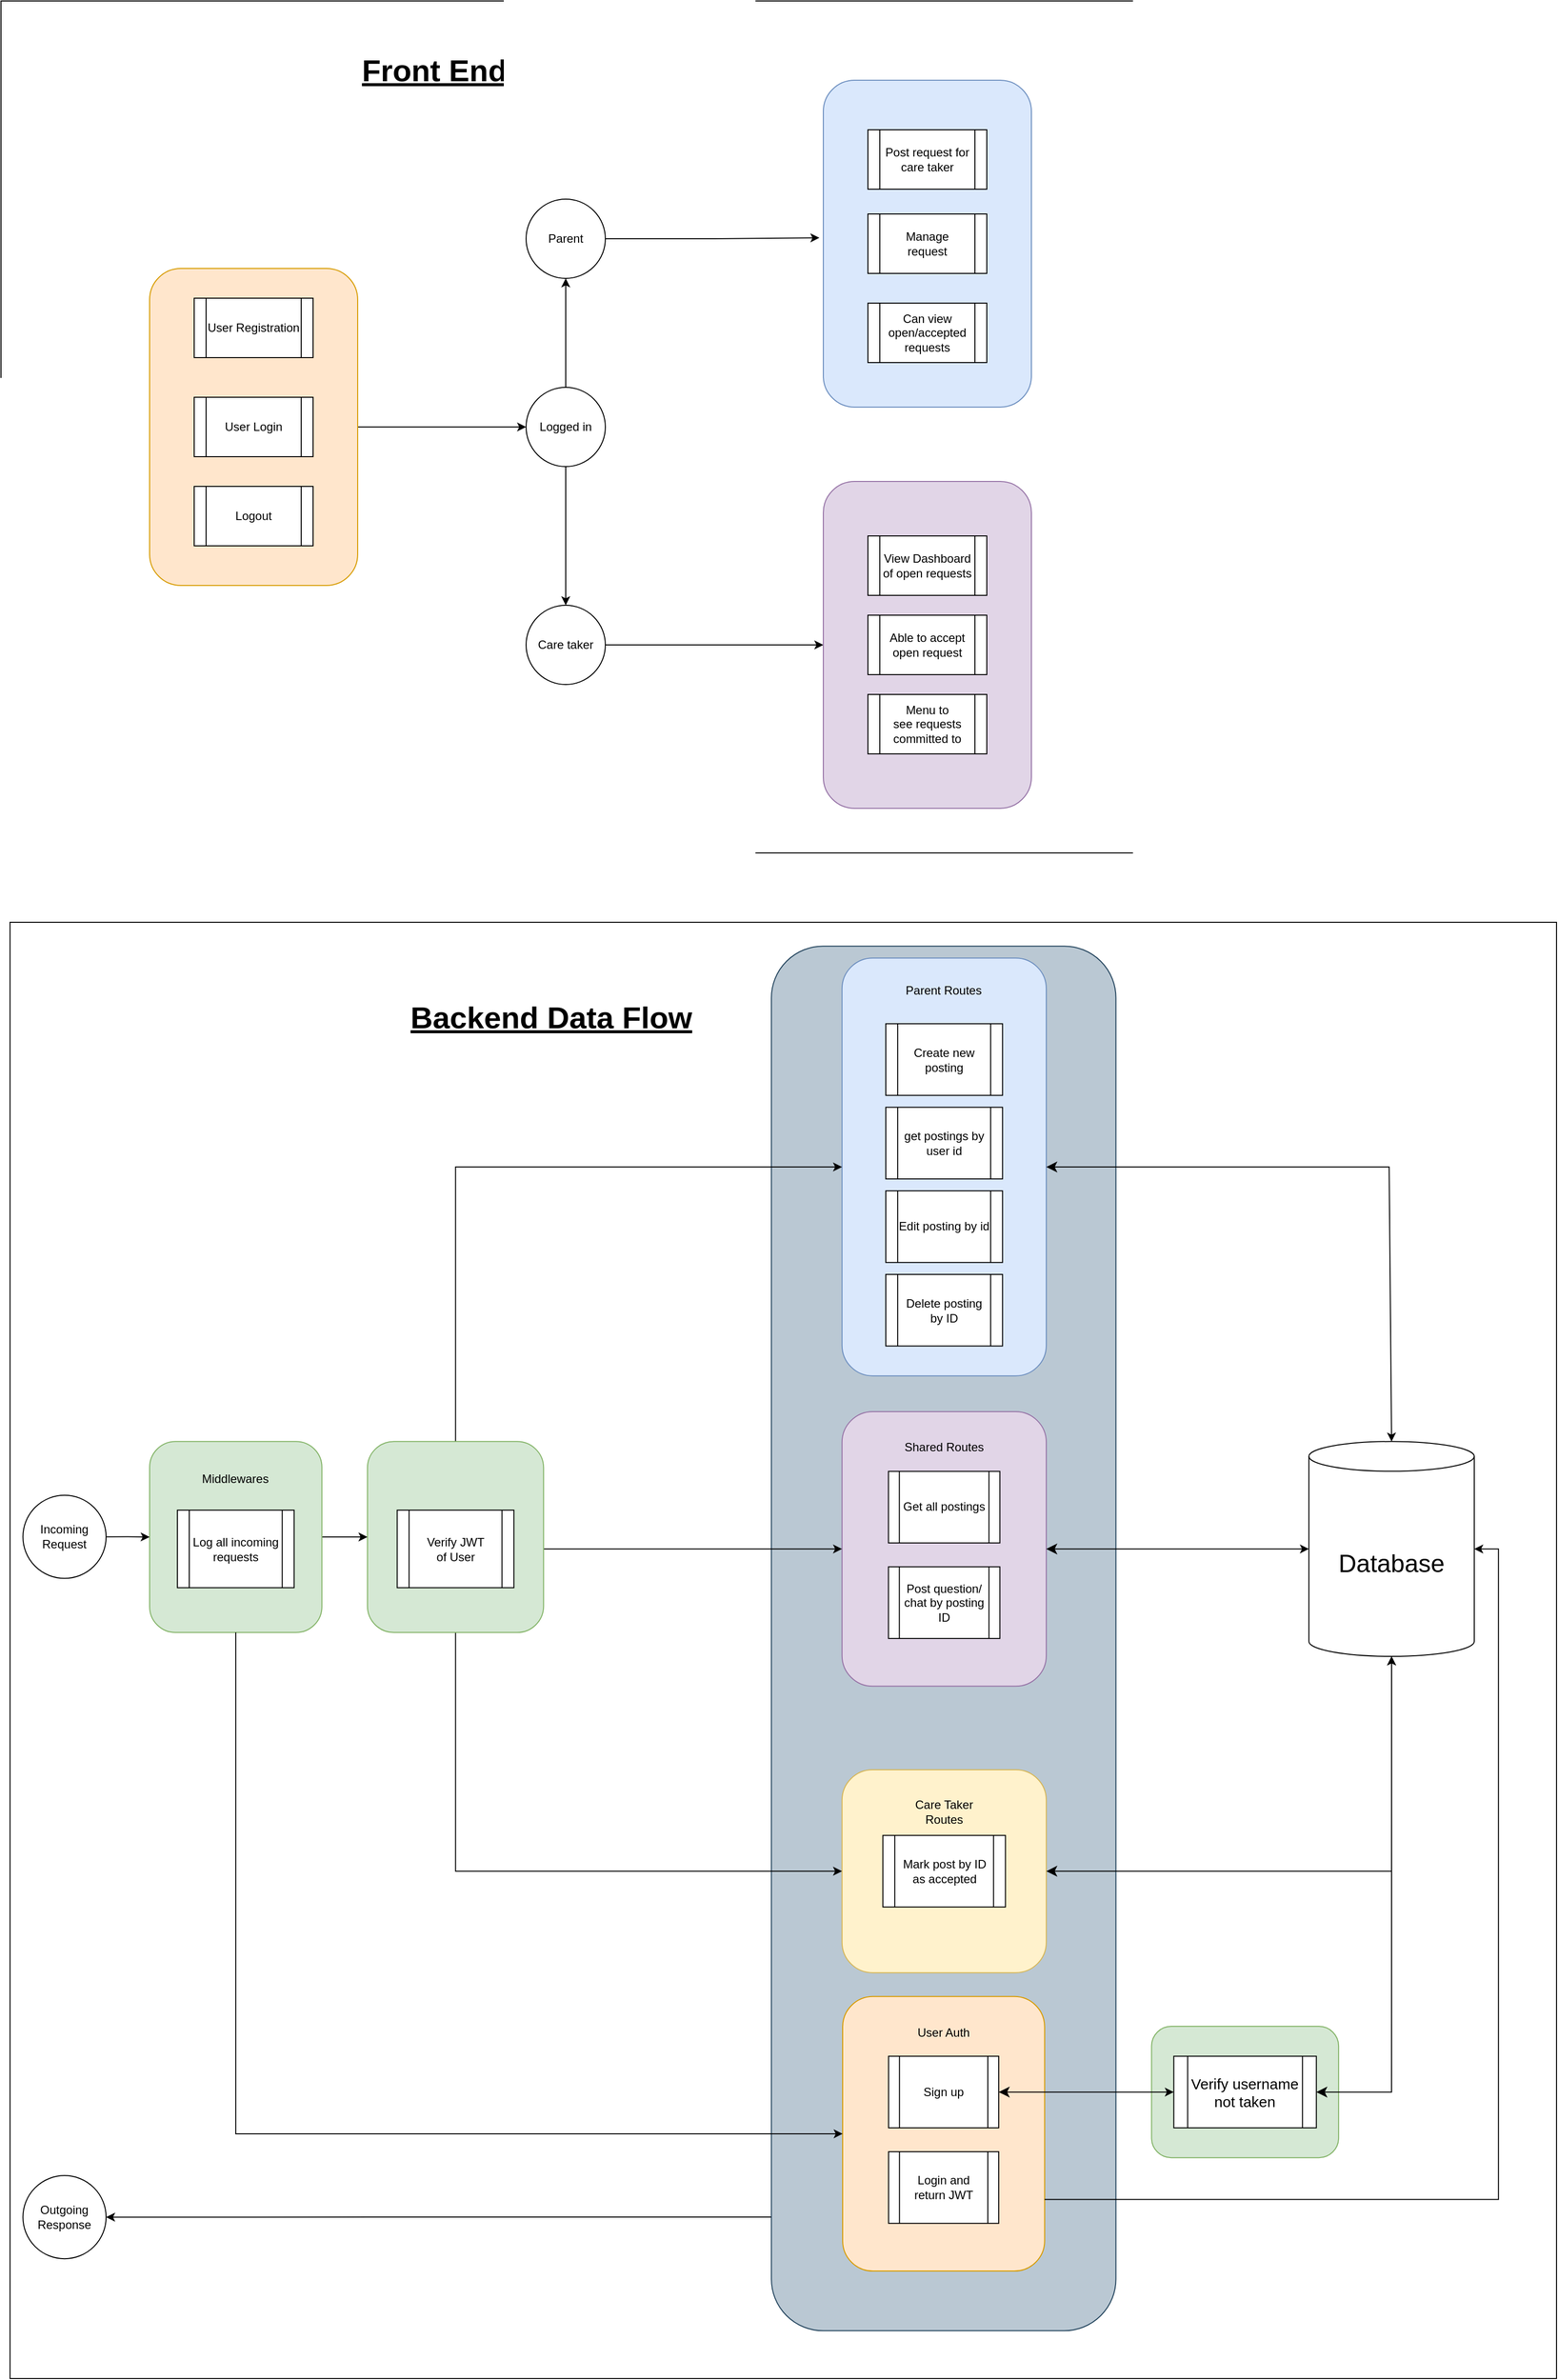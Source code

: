 <mxfile version="20.5.1" type="device"><diagram id="kgpKYQtTHZ0yAKxKKP6v" name="Page-1"><mxGraphModel dx="2431" dy="1571" grid="1" gridSize="10" guides="1" tooltips="1" connect="1" arrows="1" fold="1" page="0" pageScale="1" pageWidth="850" pageHeight="1100" math="0" shadow="0"><root><mxCell id="0"/><mxCell id="1" parent="0"/><mxCell id="vCtEAfwhF_o4EEHzxWFj-79" value="" style="rounded=0;whiteSpace=wrap;html=1;" vertex="1" parent="1"><mxGeometry x="-240" y="-60" width="1250" height="860" as="geometry"/></mxCell><mxCell id="vCtEAfwhF_o4EEHzxWFj-67" style="edgeStyle=orthogonalEdgeStyle;rounded=0;orthogonalLoop=1;jettySize=auto;html=1;entryX=0;entryY=0.5;entryDx=0;entryDy=0;labelBorderColor=none;startSize=8;endSize=6;" edge="1" parent="1" source="vCtEAfwhF_o4EEHzxWFj-53" target="vCtEAfwhF_o4EEHzxWFj-66"><mxGeometry relative="1" as="geometry"/></mxCell><mxCell id="vCtEAfwhF_o4EEHzxWFj-69" style="edgeStyle=orthogonalEdgeStyle;rounded=0;orthogonalLoop=1;jettySize=auto;html=1;labelBorderColor=none;startSize=8;endSize=6;" edge="1" parent="1" source="vCtEAfwhF_o4EEHzxWFj-66" target="vCtEAfwhF_o4EEHzxWFj-68"><mxGeometry relative="1" as="geometry"/></mxCell><mxCell id="vCtEAfwhF_o4EEHzxWFj-72" style="edgeStyle=orthogonalEdgeStyle;rounded=0;orthogonalLoop=1;jettySize=auto;html=1;labelBorderColor=none;startSize=8;endSize=6;" edge="1" parent="1" source="vCtEAfwhF_o4EEHzxWFj-66" target="vCtEAfwhF_o4EEHzxWFj-71"><mxGeometry relative="1" as="geometry"/></mxCell><mxCell id="vCtEAfwhF_o4EEHzxWFj-66" value="Logged in" style="ellipse;whiteSpace=wrap;html=1;aspect=fixed;" vertex="1" parent="1"><mxGeometry x="290" y="330" width="80" height="80" as="geometry"/></mxCell><mxCell id="vCtEAfwhF_o4EEHzxWFj-70" style="edgeStyle=orthogonalEdgeStyle;rounded=0;orthogonalLoop=1;jettySize=auto;html=1;entryX=-0.019;entryY=0.482;entryDx=0;entryDy=0;entryPerimeter=0;labelBorderColor=none;startSize=8;endSize=6;" edge="1" parent="1" source="vCtEAfwhF_o4EEHzxWFj-68" target="vCtEAfwhF_o4EEHzxWFj-59"><mxGeometry relative="1" as="geometry"/></mxCell><mxCell id="vCtEAfwhF_o4EEHzxWFj-68" value="Parent" style="ellipse;whiteSpace=wrap;html=1;aspect=fixed;" vertex="1" parent="1"><mxGeometry x="290" y="140" width="80" height="80" as="geometry"/></mxCell><mxCell id="vCtEAfwhF_o4EEHzxWFj-75" style="edgeStyle=orthogonalEdgeStyle;rounded=0;orthogonalLoop=1;jettySize=auto;html=1;labelBorderColor=none;startSize=8;endSize=6;" edge="1" parent="1" source="vCtEAfwhF_o4EEHzxWFj-71" target="vCtEAfwhF_o4EEHzxWFj-51"><mxGeometry relative="1" as="geometry"/></mxCell><mxCell id="vCtEAfwhF_o4EEHzxWFj-71" value="&lt;div&gt;Care taker&lt;/div&gt;" style="ellipse;whiteSpace=wrap;html=1;aspect=fixed;" vertex="1" parent="1"><mxGeometry x="290" y="550" width="80" height="80" as="geometry"/></mxCell><mxCell id="vCtEAfwhF_o4EEHzxWFj-57" value="" style="group" vertex="1" connectable="0" parent="1"><mxGeometry x="590" y="425" width="210" height="330" as="geometry"/></mxCell><mxCell id="vCtEAfwhF_o4EEHzxWFj-51" value="" style="rounded=1;whiteSpace=wrap;html=1;fillColor=#e1d5e7;strokeColor=#9673a6;" vertex="1" parent="vCtEAfwhF_o4EEHzxWFj-57"><mxGeometry width="210" height="330" as="geometry"/></mxCell><mxCell id="vCtEAfwhF_o4EEHzxWFj-52" value="&lt;div&gt;View Dashboard&lt;/div&gt;&lt;div&gt;of open requests&lt;br&gt;&lt;/div&gt;" style="shape=process;whiteSpace=wrap;html=1;backgroundOutline=1;" vertex="1" parent="vCtEAfwhF_o4EEHzxWFj-57"><mxGeometry x="45" y="55" width="120" height="60" as="geometry"/></mxCell><mxCell id="vCtEAfwhF_o4EEHzxWFj-55" value="&lt;div&gt;Able to accept &lt;br&gt;&lt;/div&gt;&lt;div&gt;open request&lt;br&gt;&lt;/div&gt;" style="shape=process;whiteSpace=wrap;html=1;backgroundOutline=1;" vertex="1" parent="vCtEAfwhF_o4EEHzxWFj-57"><mxGeometry x="45" y="135" width="120" height="60" as="geometry"/></mxCell><mxCell id="vCtEAfwhF_o4EEHzxWFj-56" value="&lt;div&gt;Menu to &lt;br&gt;&lt;/div&gt;&lt;div&gt;see requests &lt;br&gt;&lt;/div&gt;&lt;div&gt;committed to&lt;br&gt;&lt;/div&gt;" style="shape=process;whiteSpace=wrap;html=1;backgroundOutline=1;" vertex="1" parent="vCtEAfwhF_o4EEHzxWFj-57"><mxGeometry x="45" y="215" width="120" height="60" as="geometry"/></mxCell><mxCell id="vCtEAfwhF_o4EEHzxWFj-63" value="" style="group" vertex="1" connectable="0" parent="1"><mxGeometry x="590" y="20" width="210" height="330" as="geometry"/></mxCell><mxCell id="vCtEAfwhF_o4EEHzxWFj-59" value="" style="rounded=1;whiteSpace=wrap;html=1;fillColor=#dae8fc;strokeColor=#6c8ebf;" vertex="1" parent="vCtEAfwhF_o4EEHzxWFj-63"><mxGeometry width="210" height="330" as="geometry"/></mxCell><mxCell id="vCtEAfwhF_o4EEHzxWFj-47" value="&lt;div&gt;Post request for&lt;/div&gt;&lt;div&gt;care taker&lt;br&gt;&lt;/div&gt;" style="shape=process;whiteSpace=wrap;html=1;backgroundOutline=1;" vertex="1" parent="vCtEAfwhF_o4EEHzxWFj-63"><mxGeometry x="45" y="50" width="120" height="60" as="geometry"/></mxCell><mxCell id="vCtEAfwhF_o4EEHzxWFj-50" value="&lt;div&gt;Manage &lt;br&gt;&lt;/div&gt;&lt;div&gt;request&lt;br&gt;&lt;/div&gt;" style="shape=process;whiteSpace=wrap;html=1;backgroundOutline=1;" vertex="1" parent="vCtEAfwhF_o4EEHzxWFj-63"><mxGeometry x="45" y="135" width="120" height="60" as="geometry"/></mxCell><mxCell id="vCtEAfwhF_o4EEHzxWFj-62" value="Can view open/accepted requests" style="shape=process;whiteSpace=wrap;html=1;backgroundOutline=1;" vertex="1" parent="vCtEAfwhF_o4EEHzxWFj-63"><mxGeometry x="45" y="225" width="120" height="60" as="geometry"/></mxCell><mxCell id="vCtEAfwhF_o4EEHzxWFj-76" value="" style="group" vertex="1" connectable="0" parent="1"><mxGeometry x="-90" y="210" width="210" height="320" as="geometry"/></mxCell><mxCell id="vCtEAfwhF_o4EEHzxWFj-53" value="" style="rounded=1;whiteSpace=wrap;html=1;fillColor=#ffe6cc;strokeColor=#d79b00;" vertex="1" parent="vCtEAfwhF_o4EEHzxWFj-76"><mxGeometry width="210" height="320" as="geometry"/></mxCell><mxCell id="vCtEAfwhF_o4EEHzxWFj-46" value="&lt;div&gt;User Registration&lt;/div&gt;" style="shape=process;whiteSpace=wrap;html=1;backgroundOutline=1;" vertex="1" parent="vCtEAfwhF_o4EEHzxWFj-76"><mxGeometry x="45" y="30" width="120" height="60" as="geometry"/></mxCell><mxCell id="vCtEAfwhF_o4EEHzxWFj-48" value="User Login" style="shape=process;whiteSpace=wrap;html=1;backgroundOutline=1;" vertex="1" parent="vCtEAfwhF_o4EEHzxWFj-76"><mxGeometry x="45" y="130" width="120" height="60" as="geometry"/></mxCell><mxCell id="vCtEAfwhF_o4EEHzxWFj-64" value="&lt;div&gt;Logout&lt;/div&gt;" style="shape=process;whiteSpace=wrap;html=1;backgroundOutline=1;" vertex="1" parent="vCtEAfwhF_o4EEHzxWFj-76"><mxGeometry x="45" y="220" width="120" height="60" as="geometry"/></mxCell><mxCell id="vCtEAfwhF_o4EEHzxWFj-82" value="&lt;font style=&quot;font-size: 31px;&quot;&gt;&lt;u&gt;&lt;b&gt;Front End Data Flow&lt;/b&gt;&lt;/u&gt;&lt;/font&gt;" style="text;html=1;strokeColor=none;fillColor=none;align=center;verticalAlign=middle;whiteSpace=wrap;rounded=0;" vertex="1" parent="1"><mxGeometry x="-40" y="-40" width="630" height="100" as="geometry"/></mxCell><mxCell id="vCtEAfwhF_o4EEHzxWFj-234" value="" style="group" vertex="1" connectable="0" parent="1"><mxGeometry x="-230.87" y="870" width="1560.87" height="1470" as="geometry"/></mxCell><mxCell id="vCtEAfwhF_o4EEHzxWFj-144" value="" style="rounded=0;whiteSpace=wrap;html=1;" vertex="1" parent="vCtEAfwhF_o4EEHzxWFj-234"><mxGeometry width="1560.87" height="1470.0" as="geometry"/></mxCell><mxCell id="vCtEAfwhF_o4EEHzxWFj-235" style="edgeStyle=orthogonalEdgeStyle;rounded=0;orthogonalLoop=1;jettySize=auto;html=1;entryX=1;entryY=0.5;entryDx=0;entryDy=0;labelBorderColor=none;fontSize=12;startSize=8;endSize=6;" edge="1" parent="vCtEAfwhF_o4EEHzxWFj-234" source="vCtEAfwhF_o4EEHzxWFj-231" target="vCtEAfwhF_o4EEHzxWFj-216"><mxGeometry relative="1" as="geometry"><Array as="points"><mxPoint x="611" y="1307"/><mxPoint x="611" y="1307"/></Array></mxGeometry></mxCell><mxCell id="vCtEAfwhF_o4EEHzxWFj-231" value="" style="rounded=1;whiteSpace=wrap;html=1;fontSize=12;fillColor=#bac8d3;strokeColor=#23445d;" vertex="1" parent="vCtEAfwhF_o4EEHzxWFj-234"><mxGeometry x="768.438" y="24.098" width="347.726" height="1397.705" as="geometry"/></mxCell><mxCell id="vCtEAfwhF_o4EEHzxWFj-150" value="&lt;font style=&quot;font-size: 31px;&quot;&gt;&lt;u&gt;&lt;b&gt;Backend Data Flow&lt;br&gt;&lt;/b&gt;&lt;/u&gt;&lt;/font&gt;" style="text;html=1;strokeColor=none;fillColor=none;align=center;verticalAlign=middle;whiteSpace=wrap;rounded=0;" vertex="1" parent="vCtEAfwhF_o4EEHzxWFj-234"><mxGeometry x="168.911" y="36.148" width="755.405" height="120.492" as="geometry"/></mxCell><mxCell id="vCtEAfwhF_o4EEHzxWFj-151" value="" style="group" vertex="1" connectable="0" parent="vCtEAfwhF_o4EEHzxWFj-234"><mxGeometry x="839.751" y="494.016" width="206.153" height="277.131" as="geometry"/></mxCell><mxCell id="vCtEAfwhF_o4EEHzxWFj-152" value="" style="rounded=1;whiteSpace=wrap;html=1;fontSize=12;fillColor=#e1d5e7;strokeColor=#9673a6;" vertex="1" parent="vCtEAfwhF_o4EEHzxWFj-151"><mxGeometry width="206.153" height="277.131" as="geometry"/></mxCell><mxCell id="vCtEAfwhF_o4EEHzxWFj-153" value="Get all postings" style="shape=process;whiteSpace=wrap;html=1;backgroundOutline=1;fontSize=12;" vertex="1" parent="vCtEAfwhF_o4EEHzxWFj-151"><mxGeometry x="46.853" y="60.246" width="112.447" height="72.295" as="geometry"/></mxCell><mxCell id="vCtEAfwhF_o4EEHzxWFj-154" value="Post question/ chat by posting ID" style="shape=process;whiteSpace=wrap;html=1;backgroundOutline=1;fontSize=12;" vertex="1" parent="vCtEAfwhF_o4EEHzxWFj-151"><mxGeometry x="46.853" y="156.639" width="112.447" height="72.295" as="geometry"/></mxCell><mxCell id="vCtEAfwhF_o4EEHzxWFj-155" value="Shared Routes" style="text;html=1;strokeColor=none;fillColor=none;align=center;verticalAlign=middle;whiteSpace=wrap;rounded=0;fontSize=12;" vertex="1" parent="vCtEAfwhF_o4EEHzxWFj-151"><mxGeometry x="56.224" y="12.049" width="93.706" height="48.197" as="geometry"/></mxCell><mxCell id="vCtEAfwhF_o4EEHzxWFj-156" value="" style="group" vertex="1" connectable="0" parent="vCtEAfwhF_o4EEHzxWFj-234"><mxGeometry x="839.751" y="855.492" width="206.153" height="204.836" as="geometry"/></mxCell><mxCell id="vCtEAfwhF_o4EEHzxWFj-157" value="" style="rounded=1;whiteSpace=wrap;html=1;fontSize=12;fillColor=#fff2cc;strokeColor=#d6b656;" vertex="1" parent="vCtEAfwhF_o4EEHzxWFj-156"><mxGeometry width="206.153" height="204.836" as="geometry"/></mxCell><mxCell id="vCtEAfwhF_o4EEHzxWFj-158" value="&lt;div&gt;Mark post by ID &lt;br&gt;&lt;/div&gt;&lt;div&gt;as accepted&lt;br&gt;&lt;/div&gt;" style="shape=process;whiteSpace=wrap;html=1;backgroundOutline=1;fontSize=12;" vertex="1" parent="vCtEAfwhF_o4EEHzxWFj-156"><mxGeometry x="41.231" y="66.27" width="123.692" height="72.295" as="geometry"/></mxCell><mxCell id="vCtEAfwhF_o4EEHzxWFj-159" value="Care Taker Routes" style="text;html=1;strokeColor=none;fillColor=none;align=center;verticalAlign=middle;whiteSpace=wrap;rounded=0;fontSize=12;" vertex="1" parent="vCtEAfwhF_o4EEHzxWFj-156"><mxGeometry x="61.846" y="24.098" width="82.461" height="36.148" as="geometry"/></mxCell><mxCell id="vCtEAfwhF_o4EEHzxWFj-160" value="" style="group" vertex="1" connectable="0" parent="vCtEAfwhF_o4EEHzxWFj-234"><mxGeometry x="839.751" y="36.148" width="206.153" height="457.869" as="geometry"/></mxCell><mxCell id="vCtEAfwhF_o4EEHzxWFj-161" value="" style="rounded=1;whiteSpace=wrap;html=1;fillColor=#dae8fc;strokeColor=#6c8ebf;" vertex="1" parent="vCtEAfwhF_o4EEHzxWFj-160"><mxGeometry width="206.153" height="421.721" as="geometry"/></mxCell><mxCell id="vCtEAfwhF_o4EEHzxWFj-162" value="Create new posting" style="shape=process;whiteSpace=wrap;html=1;backgroundOutline=1;fontSize=12;" vertex="1" parent="vCtEAfwhF_o4EEHzxWFj-160"><mxGeometry x="44.176" y="66.27" width="117.802" height="72.295" as="geometry"/></mxCell><mxCell id="vCtEAfwhF_o4EEHzxWFj-163" value="get postings by user id" style="shape=process;whiteSpace=wrap;html=1;backgroundOutline=1;fontSize=12;" vertex="1" parent="vCtEAfwhF_o4EEHzxWFj-160"><mxGeometry x="44.176" y="150.615" width="117.802" height="72.295" as="geometry"/></mxCell><mxCell id="vCtEAfwhF_o4EEHzxWFj-164" value="Edit posting by id" style="shape=process;whiteSpace=wrap;html=1;backgroundOutline=1;fontSize=12;" vertex="1" parent="vCtEAfwhF_o4EEHzxWFj-160"><mxGeometry x="44.176" y="234.959" width="117.802" height="72.295" as="geometry"/></mxCell><mxCell id="vCtEAfwhF_o4EEHzxWFj-165" value="Delete posting by ID" style="shape=process;whiteSpace=wrap;html=1;backgroundOutline=1;fontSize=12;" vertex="1" parent="vCtEAfwhF_o4EEHzxWFj-160"><mxGeometry x="44.176" y="319.303" width="117.802" height="72.295" as="geometry"/></mxCell><mxCell id="vCtEAfwhF_o4EEHzxWFj-166" value="Parent Routes" style="text;html=1;strokeColor=none;fillColor=none;align=center;verticalAlign=middle;whiteSpace=wrap;rounded=0;fontSize=12;" vertex="1" parent="vCtEAfwhF_o4EEHzxWFj-160"><mxGeometry x="56.447" y="12.049" width="93.26" height="42.172" as="geometry"/></mxCell><mxCell id="vCtEAfwhF_o4EEHzxWFj-175" value="&lt;font style=&quot;font-size: 25px;&quot;&gt;Database&lt;/font&gt;" style="shape=cylinder3;whiteSpace=wrap;html=1;boundedLbl=1;backgroundOutline=1;size=15;fontSize=31;" vertex="1" parent="vCtEAfwhF_o4EEHzxWFj-234"><mxGeometry x="1310.958" y="524.139" width="166.886" height="216.885" as="geometry"/></mxCell><mxCell id="vCtEAfwhF_o4EEHzxWFj-186" value="" style="endArrow=classic;startArrow=classic;html=1;rounded=0;labelBorderColor=none;fontSize=15;startSize=8;endSize=6;exitX=1;exitY=0.5;exitDx=0;exitDy=0;entryX=0;entryY=0.5;entryDx=0;entryDy=0;" edge="1" parent="vCtEAfwhF_o4EEHzxWFj-234" source="vCtEAfwhF_o4EEHzxWFj-169" target="vCtEAfwhF_o4EEHzxWFj-152"><mxGeometry width="50" height="50" relative="1" as="geometry"><mxPoint x="444.694" y="632.582" as="sourcePoint"/><mxPoint x="792.42" y="686.803" as="targetPoint"/></mxGeometry></mxCell><mxCell id="vCtEAfwhF_o4EEHzxWFj-193" value="" style="endArrow=classic;startArrow=classic;html=1;rounded=0;labelBorderColor=none;fontSize=15;startSize=8;endSize=6;exitX=1;exitY=0.5;exitDx=0;exitDy=0;entryX=0;entryY=0.5;entryDx=0;entryDy=0;entryPerimeter=0;" edge="1" parent="vCtEAfwhF_o4EEHzxWFj-234" source="vCtEAfwhF_o4EEHzxWFj-152" target="vCtEAfwhF_o4EEHzxWFj-175"><mxGeometry width="50" height="50" relative="1" as="geometry"><mxPoint x="1068.202" y="735.0" as="sourcePoint"/><mxPoint x="1128.155" y="674.754" as="targetPoint"/></mxGeometry></mxCell><mxCell id="vCtEAfwhF_o4EEHzxWFj-224" style="edgeStyle=orthogonalEdgeStyle;rounded=0;orthogonalLoop=1;jettySize=auto;html=1;entryX=0;entryY=0.5;entryDx=0;entryDy=0;labelBorderColor=none;fontSize=15;startSize=8;endSize=6;" edge="1" parent="vCtEAfwhF_o4EEHzxWFj-234" source="vCtEAfwhF_o4EEHzxWFj-168" target="vCtEAfwhF_o4EEHzxWFj-157"><mxGeometry relative="1" as="geometry"><Array as="points"><mxPoint x="449.49" y="957.91"/></Array></mxGeometry></mxCell><mxCell id="vCtEAfwhF_o4EEHzxWFj-225" style="edgeStyle=orthogonalEdgeStyle;rounded=0;orthogonalLoop=1;jettySize=auto;html=1;entryX=0;entryY=0.5;entryDx=0;entryDy=0;labelBorderColor=none;fontSize=15;startSize=8;endSize=6;" edge="1" parent="vCtEAfwhF_o4EEHzxWFj-234" source="vCtEAfwhF_o4EEHzxWFj-168" target="vCtEAfwhF_o4EEHzxWFj-161"><mxGeometry relative="1" as="geometry"><Array as="points"><mxPoint x="449.49" y="247.008"/></Array></mxGeometry></mxCell><mxCell id="vCtEAfwhF_o4EEHzxWFj-168" value="" style="rounded=1;whiteSpace=wrap;html=1;fontSize=12;fillColor=#d5e8d4;strokeColor=#82b366;" vertex="1" parent="vCtEAfwhF_o4EEHzxWFj-234"><mxGeometry x="360.76" y="524.139" width="177.76" height="192.787" as="geometry"/></mxCell><mxCell id="vCtEAfwhF_o4EEHzxWFj-194" value="" style="endArrow=classic;startArrow=classic;html=1;rounded=0;labelBorderColor=none;fontSize=15;startSize=8;endSize=6;exitX=1;exitY=0.5;exitDx=0;exitDy=0;entryX=0.5;entryY=1;entryDx=0;entryDy=0;entryPerimeter=0;" edge="1" parent="vCtEAfwhF_o4EEHzxWFj-234" source="vCtEAfwhF_o4EEHzxWFj-157" target="vCtEAfwhF_o4EEHzxWFj-175"><mxGeometry width="50" height="50" relative="1" as="geometry"><mxPoint x="1068.202" y="735.0" as="sourcePoint"/><mxPoint x="1128.155" y="674.754" as="targetPoint"/><Array as="points"><mxPoint x="1394.345" y="957.91"/></Array></mxGeometry></mxCell><mxCell id="vCtEAfwhF_o4EEHzxWFj-195" value="" style="endArrow=classic;startArrow=classic;html=1;rounded=0;labelBorderColor=none;fontSize=15;startSize=8;endSize=6;exitX=1;exitY=0.5;exitDx=0;exitDy=0;entryX=0.5;entryY=0;entryDx=0;entryDy=0;entryPerimeter=0;" edge="1" parent="vCtEAfwhF_o4EEHzxWFj-234" source="vCtEAfwhF_o4EEHzxWFj-161" target="vCtEAfwhF_o4EEHzxWFj-175"><mxGeometry width="50" height="50" relative="1" as="geometry"><mxPoint x="1068.202" y="325.328" as="sourcePoint"/><mxPoint x="1128.155" y="265.082" as="targetPoint"/><Array as="points"><mxPoint x="1391.947" y="247.008"/></Array></mxGeometry></mxCell><mxCell id="vCtEAfwhF_o4EEHzxWFj-169" value="Verify JWT&lt;div&gt;of User&lt;br&gt;&lt;/div&gt;" style="shape=process;whiteSpace=wrap;html=1;backgroundOutline=1;fontSize=12;" vertex="1" parent="vCtEAfwhF_o4EEHzxWFj-234"><mxGeometry x="390.739" y="593.418" width="117.802" height="78.32" as="geometry"/></mxCell><mxCell id="vCtEAfwhF_o4EEHzxWFj-218" style="edgeStyle=orthogonalEdgeStyle;rounded=0;orthogonalLoop=1;jettySize=auto;html=1;entryX=0;entryY=0.5;entryDx=0;entryDy=0;labelBorderColor=none;fontSize=15;startSize=8;endSize=6;" edge="1" parent="vCtEAfwhF_o4EEHzxWFj-234" source="vCtEAfwhF_o4EEHzxWFj-217" target="vCtEAfwhF_o4EEHzxWFj-168"><mxGeometry relative="1" as="geometry"/></mxCell><mxCell id="vCtEAfwhF_o4EEHzxWFj-217" value="" style="rounded=1;whiteSpace=wrap;html=1;fontSize=12;fillColor=#d5e8d4;strokeColor=#82b366;" vertex="1" parent="vCtEAfwhF_o4EEHzxWFj-234"><mxGeometry x="140.889" y="524.139" width="173.863" height="192.787" as="geometry"/></mxCell><mxCell id="vCtEAfwhF_o4EEHzxWFj-170" value="Log all incoming requests" style="shape=process;whiteSpace=wrap;html=1;backgroundOutline=1;fontSize=12;" vertex="1" parent="vCtEAfwhF_o4EEHzxWFj-234"><mxGeometry x="168.913" y="593.426" width="117.802" height="78.32" as="geometry"/></mxCell><mxCell id="vCtEAfwhF_o4EEHzxWFj-171" value="Middlewares" style="text;html=1;strokeColor=none;fillColor=none;align=center;verticalAlign=middle;whiteSpace=wrap;rounded=0;fontSize=12;" vertex="1" parent="vCtEAfwhF_o4EEHzxWFj-234"><mxGeometry x="198.364" y="542.217" width="58.901" height="39.16" as="geometry"/></mxCell><mxCell id="vCtEAfwhF_o4EEHzxWFj-205" value="" style="group" vertex="1" connectable="0" parent="vCtEAfwhF_o4EEHzxWFj-234"><mxGeometry x="840.382" y="1084.426" width="203.839" height="277.131" as="geometry"/></mxCell><mxCell id="vCtEAfwhF_o4EEHzxWFj-201" value="" style="rounded=1;whiteSpace=wrap;html=1;fontSize=12;fillColor=#ffe6cc;strokeColor=#d79b00;" vertex="1" parent="vCtEAfwhF_o4EEHzxWFj-205"><mxGeometry width="203.839" height="277.131" as="geometry"/></mxCell><mxCell id="vCtEAfwhF_o4EEHzxWFj-202" value="Sign up" style="shape=process;whiteSpace=wrap;html=1;backgroundOutline=1;fontSize=12;" vertex="1" parent="vCtEAfwhF_o4EEHzxWFj-205"><mxGeometry x="46.327" y="60.246" width="111.185" height="72.295" as="geometry"/></mxCell><mxCell id="vCtEAfwhF_o4EEHzxWFj-203" value="Login and return JWT" style="shape=process;whiteSpace=wrap;html=1;backgroundOutline=1;fontSize=12;" vertex="1" parent="vCtEAfwhF_o4EEHzxWFj-205"><mxGeometry x="46.327" y="156.639" width="111.185" height="72.295" as="geometry"/></mxCell><mxCell id="vCtEAfwhF_o4EEHzxWFj-204" value="User Auth" style="text;html=1;strokeColor=none;fillColor=none;align=center;verticalAlign=middle;whiteSpace=wrap;rounded=0;fontSize=12;" vertex="1" parent="vCtEAfwhF_o4EEHzxWFj-205"><mxGeometry x="55.593" y="12.049" width="92.654" height="48.197" as="geometry"/></mxCell><mxCell id="vCtEAfwhF_o4EEHzxWFj-214" value="" style="rounded=1;whiteSpace=wrap;html=1;fontSize=15;fillColor=#d5e8d4;strokeColor=#82b366;" vertex="1" parent="vCtEAfwhF_o4EEHzxWFj-234"><mxGeometry x="1152.136" y="1114.549" width="188.803" height="132.541" as="geometry"/></mxCell><mxCell id="vCtEAfwhF_o4EEHzxWFj-207" value="Verify username not taken" style="shape=process;whiteSpace=wrap;html=1;backgroundOutline=1;fontSize=15;" vertex="1" parent="vCtEAfwhF_o4EEHzxWFj-234"><mxGeometry x="1174.594" y="1144.672" width="143.887" height="72.295" as="geometry"/></mxCell><mxCell id="vCtEAfwhF_o4EEHzxWFj-210" value="" style="endArrow=classic;startArrow=classic;html=1;rounded=0;labelBorderColor=none;fontSize=15;startSize=8;endSize=6;exitX=1;exitY=0.5;exitDx=0;exitDy=0;entryX=0;entryY=0.5;entryDx=0;entryDy=0;" edge="1" parent="vCtEAfwhF_o4EEHzxWFj-234" source="vCtEAfwhF_o4EEHzxWFj-202" target="vCtEAfwhF_o4EEHzxWFj-207"><mxGeometry width="50" height="50" relative="1" as="geometry"><mxPoint x="972.278" y="1096.475" as="sourcePoint"/><mxPoint x="1032.231" y="1036.23" as="targetPoint"/></mxGeometry></mxCell><mxCell id="vCtEAfwhF_o4EEHzxWFj-211" value="" style="endArrow=classic;startArrow=classic;html=1;rounded=0;labelBorderColor=none;fontSize=15;startSize=8;endSize=6;exitX=1;exitY=0.5;exitDx=0;exitDy=0;entryX=0.5;entryY=1;entryDx=0;entryDy=0;entryPerimeter=0;" edge="1" parent="vCtEAfwhF_o4EEHzxWFj-234" source="vCtEAfwhF_o4EEHzxWFj-207" target="vCtEAfwhF_o4EEHzxWFj-175"><mxGeometry width="50" height="50" relative="1" as="geometry"><mxPoint x="972.278" y="1096.475" as="sourcePoint"/><mxPoint x="1032.231" y="1036.23" as="targetPoint"/><Array as="points"><mxPoint x="1394.345" y="1180.82"/></Array></mxGeometry></mxCell><mxCell id="vCtEAfwhF_o4EEHzxWFj-216" value="&lt;div style=&quot;font-size: 12px;&quot;&gt;&lt;font style=&quot;font-size: 12px;&quot;&gt;Outgoing&lt;/font&gt;&lt;/div&gt;&lt;div style=&quot;font-size: 12px;&quot;&gt;&lt;font style=&quot;font-size: 12px;&quot;&gt;Response&lt;/font&gt;&lt;br&gt;&lt;/div&gt;" style="ellipse;whiteSpace=wrap;html=1;aspect=fixed;fontSize=15;" vertex="1" parent="vCtEAfwhF_o4EEHzxWFj-234"><mxGeometry x="13.034" y="1265.164" width="83.934" height="83.934" as="geometry"/></mxCell><mxCell id="vCtEAfwhF_o4EEHzxWFj-219" style="edgeStyle=orthogonalEdgeStyle;rounded=0;orthogonalLoop=1;jettySize=auto;html=1;entryX=0;entryY=0.5;entryDx=0;entryDy=0;labelBorderColor=none;fontSize=15;startSize=8;endSize=6;" edge="1" parent="vCtEAfwhF_o4EEHzxWFj-234" source="vCtEAfwhF_o4EEHzxWFj-217" target="vCtEAfwhF_o4EEHzxWFj-201"><mxGeometry relative="1" as="geometry"><Array as="points"><mxPoint x="227.665" y="1222.992"/></Array></mxGeometry></mxCell><mxCell id="vCtEAfwhF_o4EEHzxWFj-222" style="edgeStyle=orthogonalEdgeStyle;rounded=0;orthogonalLoop=1;jettySize=auto;html=1;entryX=1;entryY=0.5;entryDx=0;entryDy=0;entryPerimeter=0;labelBorderColor=none;fontSize=15;startSize=8;endSize=6;" edge="1" parent="vCtEAfwhF_o4EEHzxWFj-234" source="vCtEAfwhF_o4EEHzxWFj-201" target="vCtEAfwhF_o4EEHzxWFj-175"><mxGeometry relative="1" as="geometry"><Array as="points"><mxPoint x="1502.26" y="1289.262"/><mxPoint x="1502.26" y="632.582"/></Array></mxGeometry></mxCell><mxCell id="vCtEAfwhF_o4EEHzxWFj-230" style="edgeStyle=orthogonalEdgeStyle;rounded=0;orthogonalLoop=1;jettySize=auto;html=1;exitX=1;exitY=0.5;exitDx=0;exitDy=0;entryX=0;entryY=0.5;entryDx=0;entryDy=0;labelBorderColor=none;fontSize=15;startSize=8;endSize=6;" edge="1" parent="vCtEAfwhF_o4EEHzxWFj-234" source="vCtEAfwhF_o4EEHzxWFj-227" target="vCtEAfwhF_o4EEHzxWFj-217"><mxGeometry relative="1" as="geometry"/></mxCell><mxCell id="vCtEAfwhF_o4EEHzxWFj-227" value="&lt;div style=&quot;font-size: 12px;&quot;&gt;&lt;font style=&quot;font-size: 12px;&quot;&gt;Incoming&lt;/font&gt;&lt;/div&gt;&lt;div style=&quot;font-size: 12px;&quot;&gt;&lt;font style=&quot;font-size: 12px;&quot;&gt;Request&lt;/font&gt;&lt;br&gt;&lt;/div&gt;" style="ellipse;whiteSpace=wrap;html=1;aspect=fixed;fontSize=15;" vertex="1" parent="vCtEAfwhF_o4EEHzxWFj-234"><mxGeometry x="13.034" y="578.361" width="83.934" height="83.934" as="geometry"/></mxCell></root></mxGraphModel></diagram></mxfile>